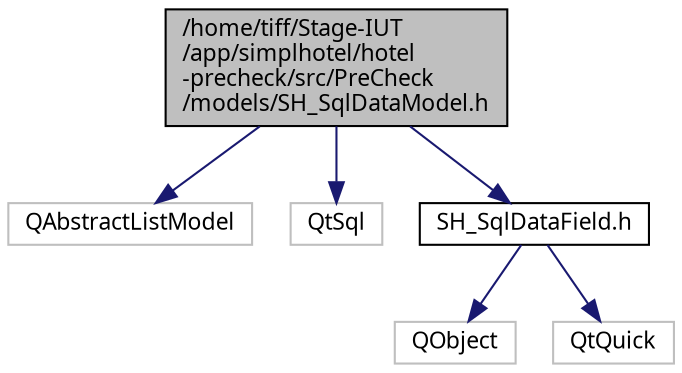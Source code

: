 digraph "/home/tiff/Stage-IUT/app/simplhotel/hotel-precheck/src/PreCheck/models/SH_SqlDataModel.h"
{
 // INTERACTIVE_SVG=YES
  bgcolor="transparent";
  edge [fontname="Verdana",fontsize="11",labelfontname="Verdana",labelfontsize="11"];
  node [fontname="Verdana",fontsize="11",shape=record];
  Node1 [label="/home/tiff/Stage-IUT\l/app/simplhotel/hotel\l-precheck/src/PreCheck\l/models/SH_SqlDataModel.h",height=0.2,width=0.4,color="black", fillcolor="grey75", style="filled" fontcolor="black"];
  Node1 -> Node2 [color="midnightblue",fontsize="11",style="solid",fontname="Verdana"];
  Node2 [label="QAbstractListModel",height=0.2,width=0.4,color="grey75"];
  Node1 -> Node3 [color="midnightblue",fontsize="11",style="solid",fontname="Verdana"];
  Node3 [label="QtSql",height=0.2,width=0.4,color="grey75"];
  Node1 -> Node4 [color="midnightblue",fontsize="11",style="solid",fontname="Verdana"];
  Node4 [label="SH_SqlDataField.h",height=0.2,width=0.4,color="black",URL="$SH__SqlDataField_8h.html"];
  Node4 -> Node5 [color="midnightblue",fontsize="11",style="solid",fontname="Verdana"];
  Node5 [label="QObject",height=0.2,width=0.4,color="grey75"];
  Node4 -> Node6 [color="midnightblue",fontsize="11",style="solid",fontname="Verdana"];
  Node6 [label="QtQuick",height=0.2,width=0.4,color="grey75"];
}
